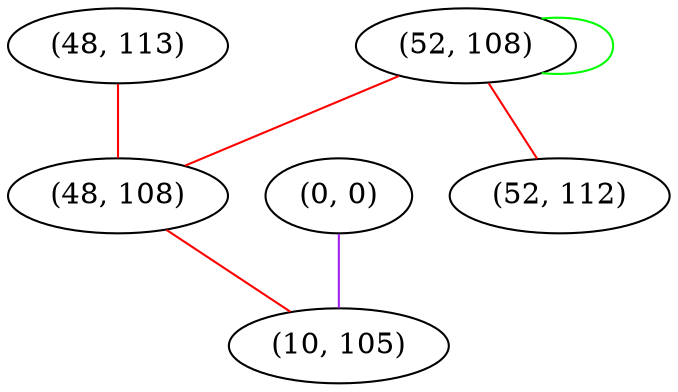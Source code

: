 graph "" {
"(48, 113)";
"(0, 0)";
"(52, 108)";
"(48, 108)";
"(10, 105)";
"(52, 112)";
"(48, 113)" -- "(48, 108)"  [color=red, key=0, weight=1];
"(0, 0)" -- "(10, 105)"  [color=purple, key=0, weight=4];
"(52, 108)" -- "(52, 108)"  [color=green, key=0, weight=2];
"(52, 108)" -- "(52, 112)"  [color=red, key=0, weight=1];
"(52, 108)" -- "(48, 108)"  [color=red, key=0, weight=1];
"(48, 108)" -- "(10, 105)"  [color=red, key=0, weight=1];
}
